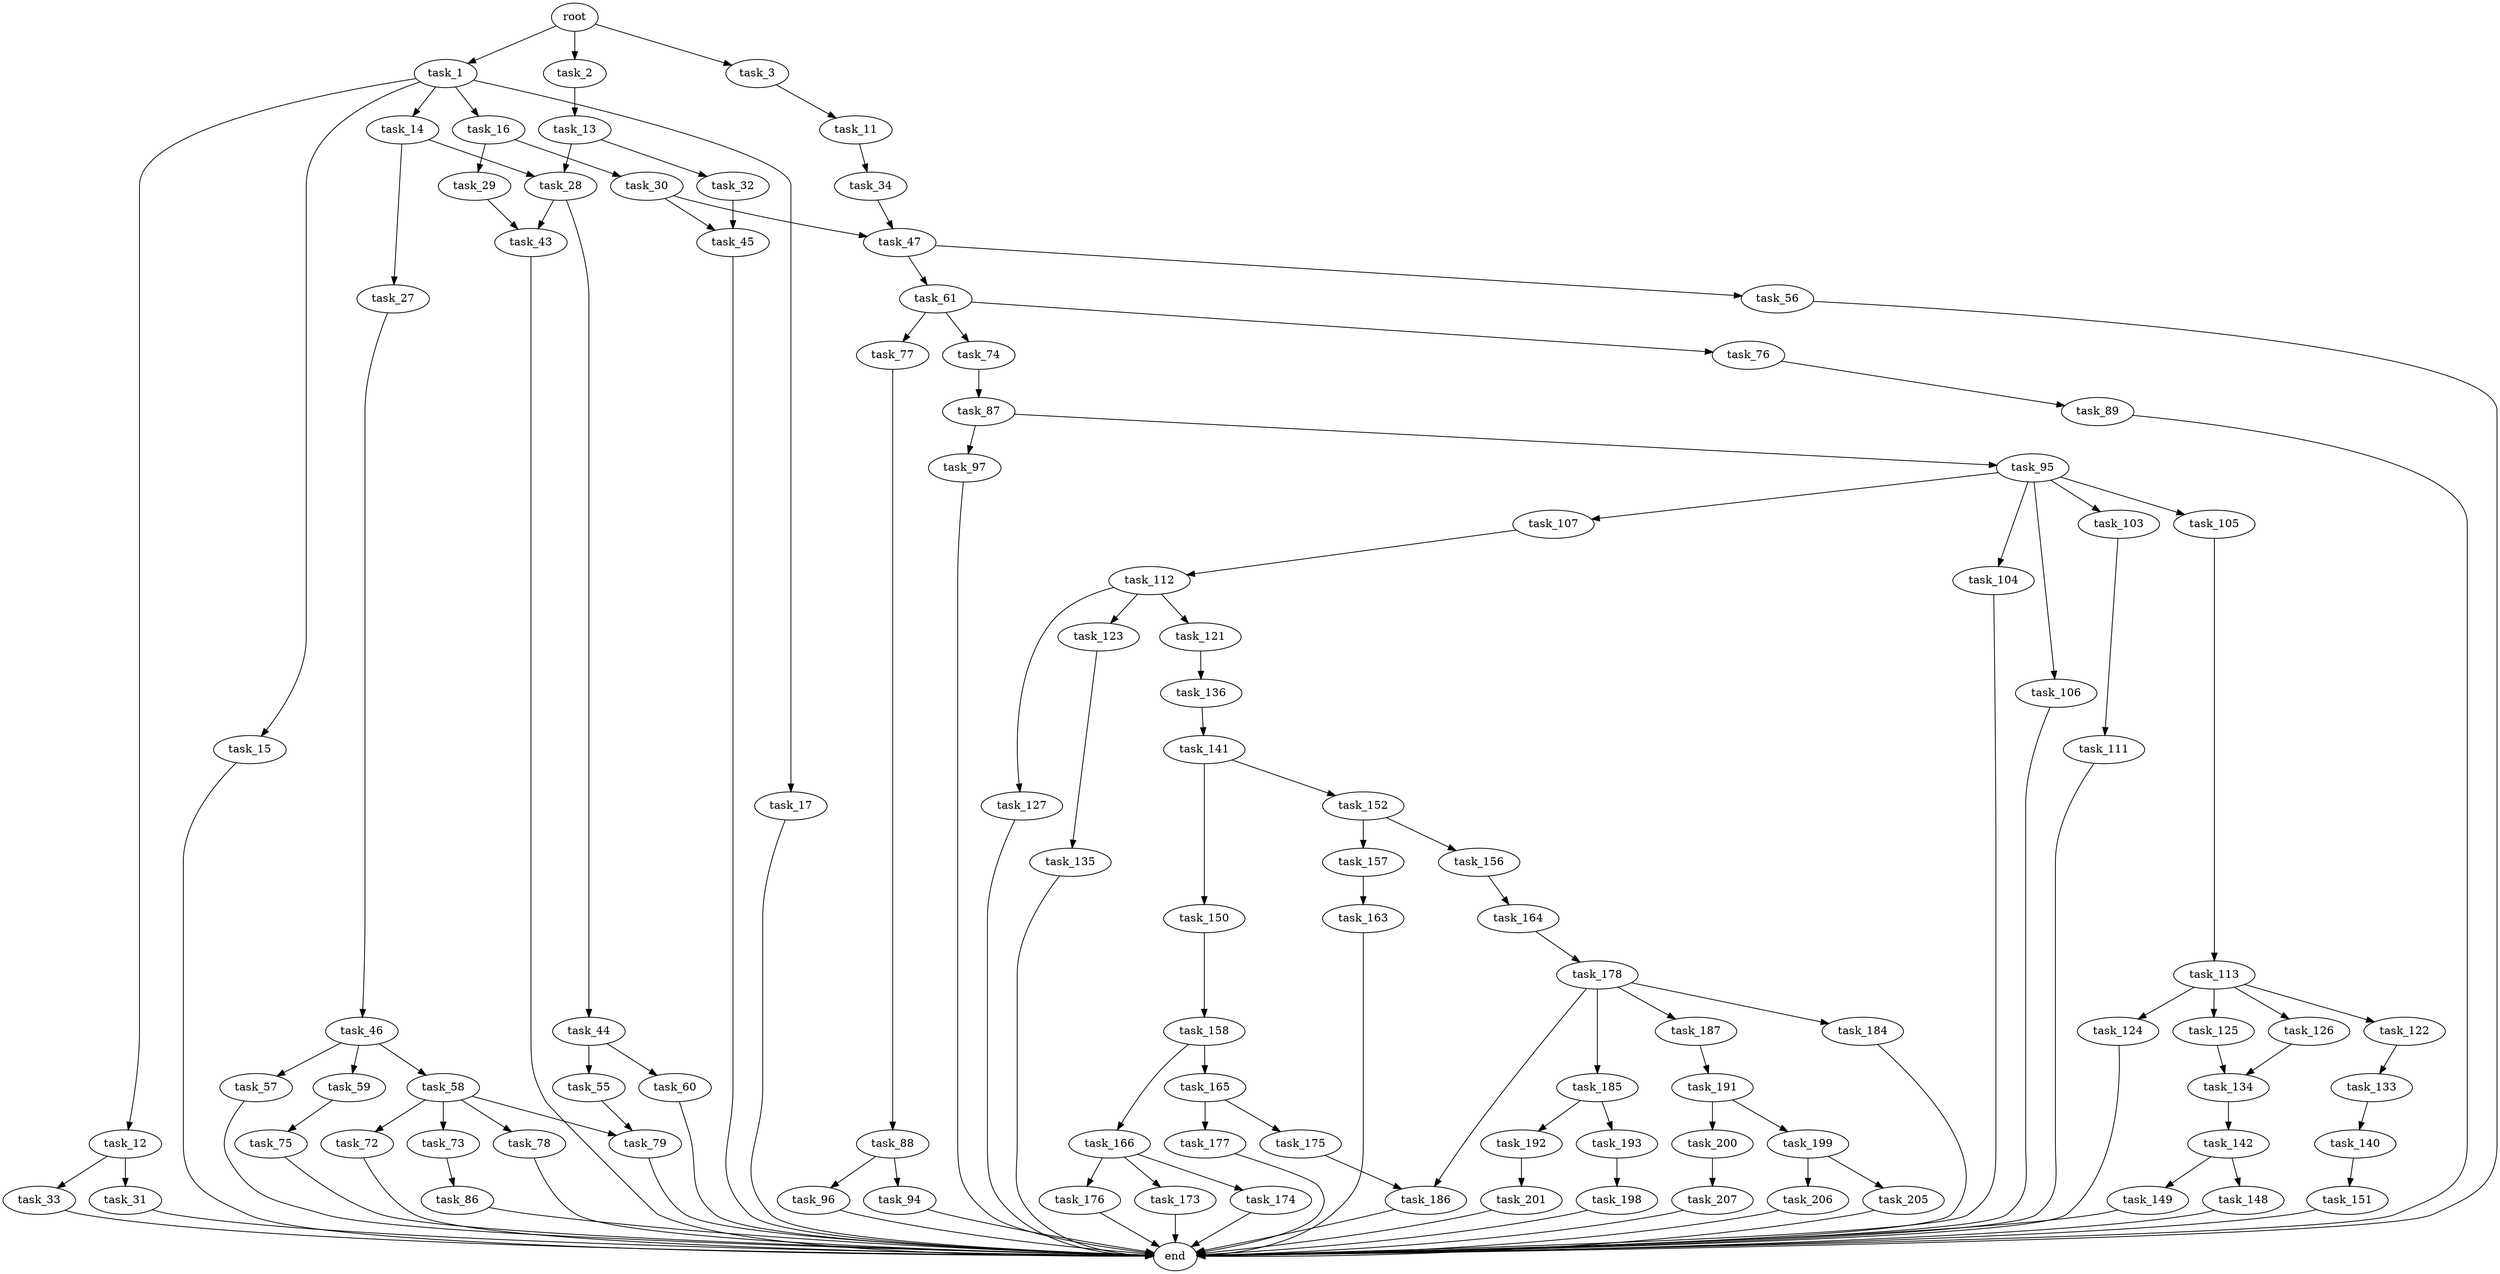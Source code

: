 digraph G {
  root [size="0.000000"];
  task_1 [size="108543544202.000000"];
  task_2 [size="29596966832.000000"];
  task_3 [size="21151258690.000000"];
  task_11 [size="1073741824000.000000"];
  task_12 [size="118862301138.000000"];
  task_13 [size="36845494133.000000"];
  task_14 [size="1022902393671.000000"];
  task_15 [size="22262941217.000000"];
  task_16 [size="368293445632.000000"];
  task_17 [size="35890252275.000000"];
  task_27 [size="17032938175.000000"];
  task_28 [size="21185372165.000000"];
  task_29 [size="368293445632.000000"];
  task_30 [size="14485569094.000000"];
  task_31 [size="6443407886.000000"];
  task_32 [size="68719476736.000000"];
  task_33 [size="134217728000.000000"];
  task_34 [size="20525104727.000000"];
  task_43 [size="134217728000.000000"];
  task_44 [size="631798882593.000000"];
  task_45 [size="33870785233.000000"];
  task_46 [size="1054232657056.000000"];
  task_47 [size="782757789696.000000"];
  task_55 [size="110804075262.000000"];
  task_56 [size="345828675020.000000"];
  task_57 [size="549755813888.000000"];
  task_58 [size="37241219166.000000"];
  task_59 [size="341270685704.000000"];
  task_60 [size="11320019117.000000"];
  task_61 [size="20176180109.000000"];
  task_72 [size="8051010956.000000"];
  task_73 [size="1226975310268.000000"];
  task_74 [size="4167747898.000000"];
  task_75 [size="847249114541.000000"];
  task_76 [size="68719476736.000000"];
  task_77 [size="231928233984.000000"];
  task_78 [size="31257714488.000000"];
  task_79 [size="231928233984.000000"];
  task_86 [size="44103724797.000000"];
  task_87 [size="113268019472.000000"];
  task_88 [size="68719476736.000000"];
  task_89 [size="2839873272.000000"];
  task_94 [size="22390562394.000000"];
  task_95 [size="1124031029615.000000"];
  task_96 [size="134217728000.000000"];
  task_97 [size="368293445632.000000"];
  task_103 [size="22950482057.000000"];
  task_104 [size="3416650514.000000"];
  task_105 [size="28991029248.000000"];
  task_106 [size="71945696160.000000"];
  task_107 [size="149440826031.000000"];
  task_111 [size="231928233984.000000"];
  task_112 [size="19032371730.000000"];
  task_113 [size="92812684438.000000"];
  task_121 [size="19472930712.000000"];
  task_122 [size="27328694142.000000"];
  task_123 [size="220728352103.000000"];
  task_124 [size="34050167736.000000"];
  task_125 [size="5573434498.000000"];
  task_126 [size="10881950454.000000"];
  task_127 [size="68719476736.000000"];
  task_133 [size="6006788579.000000"];
  task_134 [size="9075226158.000000"];
  task_135 [size="26196609891.000000"];
  task_136 [size="238970460562.000000"];
  task_140 [size="88868572422.000000"];
  task_141 [size="190612648058.000000"];
  task_142 [size="30663328286.000000"];
  task_148 [size="368293445632.000000"];
  task_149 [size="2003669580.000000"];
  task_150 [size="163605022817.000000"];
  task_151 [size="368293445632.000000"];
  task_152 [size="210801304590.000000"];
  task_156 [size="1173002389.000000"];
  task_157 [size="4830519237.000000"];
  task_158 [size="16045261357.000000"];
  task_163 [size="567335912.000000"];
  task_164 [size="256613092240.000000"];
  task_165 [size="5794095787.000000"];
  task_166 [size="10793466953.000000"];
  task_173 [size="42712240358.000000"];
  task_174 [size="30302099836.000000"];
  task_175 [size="368293445632.000000"];
  task_176 [size="461747202880.000000"];
  task_177 [size="134217728000.000000"];
  task_178 [size="68719476736.000000"];
  task_184 [size="40987785097.000000"];
  task_185 [size="185665528725.000000"];
  task_186 [size="286850445133.000000"];
  task_187 [size="4637187924.000000"];
  task_191 [size="89304653618.000000"];
  task_192 [size="368293445632.000000"];
  task_193 [size="1073741824000.000000"];
  task_198 [size="134217728000.000000"];
  task_199 [size="687671127368.000000"];
  task_200 [size="8589934592.000000"];
  task_201 [size="190311891764.000000"];
  task_205 [size="32183545201.000000"];
  task_206 [size="15851247366.000000"];
  task_207 [size="17810047251.000000"];
  end [size="0.000000"];

  root -> task_1 [size="1.000000"];
  root -> task_2 [size="1.000000"];
  root -> task_3 [size="1.000000"];
  task_1 -> task_12 [size="75497472.000000"];
  task_1 -> task_14 [size="75497472.000000"];
  task_1 -> task_15 [size="75497472.000000"];
  task_1 -> task_16 [size="75497472.000000"];
  task_1 -> task_17 [size="75497472.000000"];
  task_2 -> task_13 [size="536870912.000000"];
  task_3 -> task_11 [size="33554432.000000"];
  task_11 -> task_34 [size="838860800.000000"];
  task_12 -> task_31 [size="134217728.000000"];
  task_12 -> task_33 [size="134217728.000000"];
  task_13 -> task_28 [size="838860800.000000"];
  task_13 -> task_32 [size="838860800.000000"];
  task_14 -> task_27 [size="679477248.000000"];
  task_14 -> task_28 [size="679477248.000000"];
  task_15 -> end [size="1.000000"];
  task_16 -> task_29 [size="411041792.000000"];
  task_16 -> task_30 [size="411041792.000000"];
  task_17 -> end [size="1.000000"];
  task_27 -> task_46 [size="536870912.000000"];
  task_28 -> task_43 [size="411041792.000000"];
  task_28 -> task_44 [size="411041792.000000"];
  task_29 -> task_43 [size="411041792.000000"];
  task_30 -> task_45 [size="33554432.000000"];
  task_30 -> task_47 [size="33554432.000000"];
  task_31 -> end [size="1.000000"];
  task_32 -> task_45 [size="134217728.000000"];
  task_33 -> end [size="1.000000"];
  task_34 -> task_47 [size="536870912.000000"];
  task_43 -> end [size="1.000000"];
  task_44 -> task_55 [size="411041792.000000"];
  task_44 -> task_60 [size="411041792.000000"];
  task_45 -> end [size="1.000000"];
  task_46 -> task_57 [size="679477248.000000"];
  task_46 -> task_58 [size="679477248.000000"];
  task_46 -> task_59 [size="679477248.000000"];
  task_47 -> task_56 [size="679477248.000000"];
  task_47 -> task_61 [size="679477248.000000"];
  task_55 -> task_79 [size="75497472.000000"];
  task_56 -> end [size="1.000000"];
  task_57 -> end [size="1.000000"];
  task_58 -> task_72 [size="679477248.000000"];
  task_58 -> task_73 [size="679477248.000000"];
  task_58 -> task_78 [size="679477248.000000"];
  task_58 -> task_79 [size="679477248.000000"];
  task_59 -> task_75 [size="301989888.000000"];
  task_60 -> end [size="1.000000"];
  task_61 -> task_74 [size="411041792.000000"];
  task_61 -> task_76 [size="411041792.000000"];
  task_61 -> task_77 [size="411041792.000000"];
  task_72 -> end [size="1.000000"];
  task_73 -> task_86 [size="838860800.000000"];
  task_74 -> task_87 [size="75497472.000000"];
  task_75 -> end [size="1.000000"];
  task_76 -> task_89 [size="134217728.000000"];
  task_77 -> task_88 [size="301989888.000000"];
  task_78 -> end [size="1.000000"];
  task_79 -> end [size="1.000000"];
  task_86 -> end [size="1.000000"];
  task_87 -> task_95 [size="411041792.000000"];
  task_87 -> task_97 [size="411041792.000000"];
  task_88 -> task_94 [size="134217728.000000"];
  task_88 -> task_96 [size="134217728.000000"];
  task_89 -> end [size="1.000000"];
  task_94 -> end [size="1.000000"];
  task_95 -> task_103 [size="838860800.000000"];
  task_95 -> task_104 [size="838860800.000000"];
  task_95 -> task_105 [size="838860800.000000"];
  task_95 -> task_106 [size="838860800.000000"];
  task_95 -> task_107 [size="838860800.000000"];
  task_96 -> end [size="1.000000"];
  task_97 -> end [size="1.000000"];
  task_103 -> task_111 [size="536870912.000000"];
  task_104 -> end [size="1.000000"];
  task_105 -> task_113 [size="75497472.000000"];
  task_106 -> end [size="1.000000"];
  task_107 -> task_112 [size="209715200.000000"];
  task_111 -> end [size="1.000000"];
  task_112 -> task_121 [size="536870912.000000"];
  task_112 -> task_123 [size="536870912.000000"];
  task_112 -> task_127 [size="536870912.000000"];
  task_113 -> task_122 [size="301989888.000000"];
  task_113 -> task_124 [size="301989888.000000"];
  task_113 -> task_125 [size="301989888.000000"];
  task_113 -> task_126 [size="301989888.000000"];
  task_121 -> task_136 [size="411041792.000000"];
  task_122 -> task_133 [size="536870912.000000"];
  task_123 -> task_135 [size="411041792.000000"];
  task_124 -> end [size="1.000000"];
  task_125 -> task_134 [size="209715200.000000"];
  task_126 -> task_134 [size="411041792.000000"];
  task_127 -> end [size="1.000000"];
  task_133 -> task_140 [size="209715200.000000"];
  task_134 -> task_142 [size="411041792.000000"];
  task_135 -> end [size="1.000000"];
  task_136 -> task_141 [size="209715200.000000"];
  task_140 -> task_151 [size="134217728.000000"];
  task_141 -> task_150 [size="536870912.000000"];
  task_141 -> task_152 [size="536870912.000000"];
  task_142 -> task_148 [size="536870912.000000"];
  task_142 -> task_149 [size="536870912.000000"];
  task_148 -> end [size="1.000000"];
  task_149 -> end [size="1.000000"];
  task_150 -> task_158 [size="134217728.000000"];
  task_151 -> end [size="1.000000"];
  task_152 -> task_156 [size="209715200.000000"];
  task_152 -> task_157 [size="209715200.000000"];
  task_156 -> task_164 [size="33554432.000000"];
  task_157 -> task_163 [size="301989888.000000"];
  task_158 -> task_165 [size="536870912.000000"];
  task_158 -> task_166 [size="536870912.000000"];
  task_163 -> end [size="1.000000"];
  task_164 -> task_178 [size="209715200.000000"];
  task_165 -> task_175 [size="134217728.000000"];
  task_165 -> task_177 [size="134217728.000000"];
  task_166 -> task_173 [size="838860800.000000"];
  task_166 -> task_174 [size="838860800.000000"];
  task_166 -> task_176 [size="838860800.000000"];
  task_173 -> end [size="1.000000"];
  task_174 -> end [size="1.000000"];
  task_175 -> task_186 [size="411041792.000000"];
  task_176 -> end [size="1.000000"];
  task_177 -> end [size="1.000000"];
  task_178 -> task_184 [size="134217728.000000"];
  task_178 -> task_185 [size="134217728.000000"];
  task_178 -> task_186 [size="134217728.000000"];
  task_178 -> task_187 [size="134217728.000000"];
  task_184 -> end [size="1.000000"];
  task_185 -> task_192 [size="301989888.000000"];
  task_185 -> task_193 [size="301989888.000000"];
  task_186 -> end [size="1.000000"];
  task_187 -> task_191 [size="134217728.000000"];
  task_191 -> task_199 [size="75497472.000000"];
  task_191 -> task_200 [size="75497472.000000"];
  task_192 -> task_201 [size="411041792.000000"];
  task_193 -> task_198 [size="838860800.000000"];
  task_198 -> end [size="1.000000"];
  task_199 -> task_205 [size="536870912.000000"];
  task_199 -> task_206 [size="536870912.000000"];
  task_200 -> task_207 [size="33554432.000000"];
  task_201 -> end [size="1.000000"];
  task_205 -> end [size="1.000000"];
  task_206 -> end [size="1.000000"];
  task_207 -> end [size="1.000000"];
}
